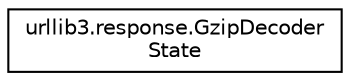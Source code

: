 digraph "Graphical Class Hierarchy"
{
 // LATEX_PDF_SIZE
  edge [fontname="Helvetica",fontsize="10",labelfontname="Helvetica",labelfontsize="10"];
  node [fontname="Helvetica",fontsize="10",shape=record];
  rankdir="LR";
  Node0 [label="urllib3.response.GzipDecoder\lState",height=0.2,width=0.4,color="black", fillcolor="white", style="filled",URL="$classurllib3_1_1response_1_1GzipDecoderState.html",tooltip=" "];
}
